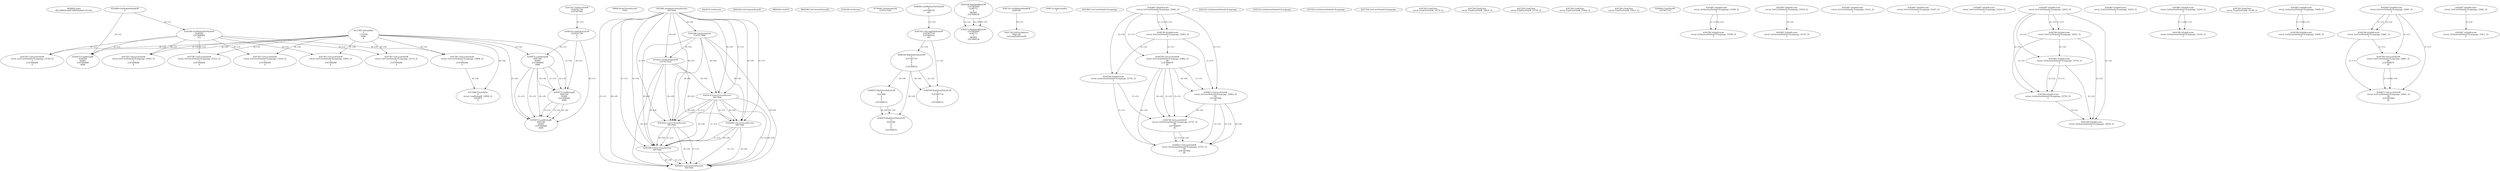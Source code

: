// Global SCDG with merge call
digraph {
	0 [label="6850628.main
00139865dceb9720b03da6af7c25154e"]
	1 [label="4254480.GetModuleHandleW
0"]
	2 [label="6844434.SetThreadLocale
1024"]
	3 [label="4243965.InitializeCriticalSection
6917004"]
	4 [label="4243979.GetVersion
"]
	5 [label="4250188.GetSystemInfo
2147417660"]
	3 -> 5 [label="(0-->0)"]
	6 [label="6844540.GetCommandLineW
"]
	7 [label="4214413.GetStartupInfoW
2147417624"]
	3 -> 7 [label="(0-->0)"]
	5 -> 7 [label="(0-->0)"]
	8 [label="6844560.GetACP
"]
	9 [label="6844580.GetCurrentThreadId
"]
	10 [label="4250204.GetVersion
"]
	11 [label="4276690.GetVersionExW
2147417420"]
	12 [label="4243306.GetModuleFileNameW
4194304
2147408904
522"]
	1 -> 12 [label="(0-->1)"]
	13 [label="4248064.GetModuleFileNameW
0
2147408370
261"]
	14 [label="4215383.VirtualAlloc
0
1310704
4096
4"]
	15 [label="4246338.RegOpenKeyExW
2147483649
4246772
0
983065
2147408236"]
	16 [label="4245741.GetModuleHandleW
4246160"]
	17 [label="4245758.GetProcAddress
9441320
GetLongPathNameW"]
	16 -> 17 [label="(0-->1)"]
	18 [label="4245785.GetLongPathNameW
2147407710
2147406542
261"]
	13 -> 18 [label="(3-->3)"]
	19 [label="4246556.RegQueryValueExW
0
2147407710
0
0
0
2147408232"]
	18 -> 19 [label="(1-->2)"]
	20 [label="4246599.RegQueryValueExW
0
2147407710
0
0
0
2147408232"]
	18 -> 20 [label="(1-->2)"]
	19 -> 20 [label="(2-->2)"]
	19 -> 20 [label="(6-->6)"]
	21 [label="4246722.RegCloseKey
0"]
	22 [label="4247883.GetUserDefaultUILanguage
"]
	23 [label="4245418.EnterCriticalSection
6917004"]
	3 -> 23 [label="(1-->1)"]
	3 -> 23 [label="(0-->0)"]
	5 -> 23 [label="(0-->0)"]
	7 -> 23 [label="(0-->0)"]
	24 [label="4245469.LeaveCriticalSection
6917004"]
	3 -> 24 [label="(1-->1)"]
	23 -> 24 [label="(1-->1)"]
	3 -> 24 [label="(0-->0)"]
	5 -> 24 [label="(0-->0)"]
	7 -> 24 [label="(0-->0)"]
	23 -> 24 [label="(0-->0)"]
	25 [label="4245487.IsValidLocale
retval_GetUserDefaultUILanguage_32862_32
2"]
	26 [label="4244766.IsValidLocale
retval_GetUserDefaultUILanguage_32862_32
2"]
	25 -> 26 [label="(1-->1)"]
	25 -> 26 [label="(2-->2)"]
	27 [label="4244794.GetLocaleInfoW
retval_GetUserDefaultUILanguage_32862_32
89
2147408070
85"]
	25 -> 27 [label="(1-->1)"]
	26 -> 27 [label="(1-->1)"]
	28 [label="4244811.GetLocaleInfoW
retval_GetUserDefaultUILanguage_32862_32
90
2147407900
85"]
	25 -> 28 [label="(1-->1)"]
	26 -> 28 [label="(1-->1)"]
	27 -> 28 [label="(1-->1)"]
	27 -> 28 [label="(4-->4)"]
	29 [label="4245525.GetSystemDefaultUILanguage
"]
	30 [label="4245552.GetSystemDefaultUILanguage
"]
	31 [label="4244766.IsValidLocale
retval_GetSystemDefaultUILanguage_33755_32
2"]
	25 -> 31 [label="(2-->2)"]
	26 -> 31 [label="(2-->2)"]
	32 [label="4244794.GetLocaleInfoW
retval_GetSystemDefaultUILanguage_33755_32
89
2147408070
85"]
	31 -> 32 [label="(1-->1)"]
	27 -> 32 [label="(2-->2)"]
	27 -> 32 [label="(3-->3)"]
	27 -> 32 [label="(4-->4)"]
	28 -> 32 [label="(4-->4)"]
	33 [label="4244811.GetLocaleInfoW
retval_GetSystemDefaultUILanguage_33755_32
90
2147407900
85"]
	31 -> 33 [label="(1-->1)"]
	32 -> 33 [label="(1-->1)"]
	28 -> 33 [label="(2-->2)"]
	28 -> 33 [label="(3-->3)"]
	27 -> 33 [label="(4-->4)"]
	28 -> 33 [label="(4-->4)"]
	32 -> 33 [label="(4-->4)"]
	34 [label="4246635.RegQueryValueExW
0
4247000
0
0
0
2147408232"]
	19 -> 34 [label="(6-->6)"]
	35 [label="4245454.LeaveCriticalSection
6917004"]
	3 -> 35 [label="(1-->1)"]
	23 -> 35 [label="(1-->1)"]
	3 -> 35 [label="(0-->0)"]
	5 -> 35 [label="(0-->0)"]
	7 -> 35 [label="(0-->0)"]
	23 -> 35 [label="(0-->0)"]
	36 [label="4247923.GetSystemDefaultUILanguage
"]
	37 [label="4247558.GetUserDefaultUILanguage
"]
	38 [label="4247567.GetLocaleInfoW
retval_GetUserDefaultUILanguage_33555_32
3
2147408268
4"]
	12 -> 38 [label="(0-->2)"]
	14 -> 38 [label="(4-->4)"]
	39 [label="4247247.FindFirstFileW
3224341740
2147407640"]
	40 [label="4247263.FindClose
retval_FindFirstFileW_33778_32"]
	41 [label="4248145.LoadLibraryExW
3224341740
0
2"]
	39 -> 41 [label="(1-->1)"]
	42 [label="4250073.LoadStringW
9441340
65485
2147409468
4096"]
	41 -> 42 [label="(0-->1)"]
	14 -> 42 [label="(3-->4)"]
	43 [label="4246676.RegQueryValueExW
0
4247000
0
0
0
2147408232"]
	34 -> 43 [label="(2-->2)"]
	19 -> 43 [label="(6-->6)"]
	34 -> 43 [label="(6-->6)"]
	44 [label="4247567.GetLocaleInfoW
retval_GetUserDefaultUILanguage_33806_32
3
2147408268
4"]
	12 -> 44 [label="(0-->2)"]
	14 -> 44 [label="(4-->4)"]
	45 [label="4247263.FindClose
retval_FindFirstFileW_33816_32"]
	46 [label="4215588.VirtualAlloc
0
retval_LoadStringW_33858_32
1052672
4"]
	14 -> 46 [label="(4-->4)"]
	44 -> 46 [label="(4-->4)"]
	47 [label="4247567.GetLocaleInfoW
retval_GetUserDefaultUILanguage_33556_32
3
2147408268
4"]
	12 -> 47 [label="(0-->2)"]
	14 -> 47 [label="(4-->4)"]
	48 [label="4247263.FindClose
retval_FindFirstFileW_33779_32"]
	49 [label="4247567.GetLocaleInfoW
retval_GetUserDefaultUILanguage_33374_32
3
2147408268
4"]
	12 -> 49 [label="(0-->2)"]
	14 -> 49 [label="(4-->4)"]
	50 [label="4247263.FindClose
retval_FindFirstFileW_33444_32"]
	51 [label="4250073.LoadStringW
9441340
65484
2147409468
4096"]
	41 -> 51 [label="(0-->1)"]
	42 -> 51 [label="(1-->1)"]
	42 -> 51 [label="(3-->3)"]
	14 -> 51 [label="(3-->4)"]
	42 -> 51 [label="(4-->4)"]
	52 [label="4247567.GetLocaleInfoW
retval_GetUserDefaultUILanguage_33805_32
3
2147408268
4"]
	12 -> 52 [label="(0-->2)"]
	14 -> 52 [label="(4-->4)"]
	53 [label="4247263.FindClose
retval_FindFirstFileW_33815_32"]
	54 [label="4245683.CharNextW
2147407716"]
	55 [label="4245487.IsValidLocale
retval_GetSystemDefaultUILanguage_33598_32
2"]
	56 [label="4244766.IsValidLocale
retval_GetSystemDefaultUILanguage_33598_32
2"]
	55 -> 56 [label="(1-->1)"]
	55 -> 56 [label="(2-->2)"]
	57 [label="4245580.EnterCriticalSection
6917004"]
	3 -> 57 [label="(1-->1)"]
	23 -> 57 [label="(1-->1)"]
	24 -> 57 [label="(1-->1)"]
	35 -> 57 [label="(1-->1)"]
	3 -> 57 [label="(0-->0)"]
	5 -> 57 [label="(0-->0)"]
	7 -> 57 [label="(0-->0)"]
	23 -> 57 [label="(0-->0)"]
	24 -> 57 [label="(0-->0)"]
	35 -> 57 [label="(0-->0)"]
	58 [label="4245621.LeaveCriticalSection
6917004"]
	3 -> 58 [label="(1-->1)"]
	23 -> 58 [label="(1-->1)"]
	24 -> 58 [label="(1-->1)"]
	35 -> 58 [label="(1-->1)"]
	57 -> 58 [label="(1-->1)"]
	3 -> 58 [label="(0-->0)"]
	5 -> 58 [label="(0-->0)"]
	7 -> 58 [label="(0-->0)"]
	23 -> 58 [label="(0-->0)"]
	24 -> 58 [label="(0-->0)"]
	35 -> 58 [label="(0-->0)"]
	57 -> 58 [label="(0-->0)"]
	59 [label="4247567.GetLocaleInfoW
retval_GetUserDefaultUILanguage_33945_32
3
2147408268
4"]
	12 -> 59 [label="(0-->2)"]
	14 -> 59 [label="(4-->4)"]
	60 [label="4250073.LoadStringW
4194304
65485
2147409468
4096"]
	1 -> 60 [label="(0-->1)"]
	12 -> 60 [label="(1-->1)"]
	14 -> 60 [label="(3-->4)"]
	61 [label="4245487.IsValidLocale
retval_GetUserDefaultUILanguage_32934_32
2"]
	62 [label="4245487.IsValidLocale
retval_GetSystemDefaultUILanguage_33155_32
2"]
	61 -> 62 [label="(2-->2)"]
	63 [label="4245487.IsValidLocale
retval_GetUserDefaultUILanguage_33222_32
2"]
	64 [label="4245487.IsValidLocale
retval_GetUserDefaultUILanguage_33223_32
2"]
	65 [label="4246372.RegOpenKeyExW
2147483650
4246772
0
983065
2147408236"]
	15 -> 65 [label="(2-->2)"]
	15 -> 65 [label="(4-->4)"]
	15 -> 65 [label="(5-->5)"]
	66 [label="4245487.IsValidLocale
retval_GetUserDefaultUILanguage_33224_32
2"]
	67 [label="4245487.IsValidLocale
retval_GetUserDefaultUILanguage_32932_32
2"]
	68 [label="4245487.IsValidLocale
retval_GetUserDefaultUILanguage_32933_32
2"]
	69 [label="4244766.IsValidLocale
retval_GetUserDefaultUILanguage_32932_32
2"]
	67 -> 69 [label="(1-->1)"]
	67 -> 69 [label="(2-->2)"]
	70 [label="4245487.IsValidLocale
retval_GetSystemDefaultUILanguage_33750_32
2"]
	67 -> 70 [label="(2-->2)"]
	69 -> 70 [label="(2-->2)"]
	71 [label="4244766.IsValidLocale
retval_GetSystemDefaultUILanguage_33750_32
2"]
	70 -> 71 [label="(1-->1)"]
	67 -> 71 [label="(2-->2)"]
	69 -> 71 [label="(2-->2)"]
	70 -> 71 [label="(2-->2)"]
	72 [label="4244766.IsValidLocale
retval_GetSystemDefaultUILanguage_34078_32
2"]
	67 -> 72 [label="(2-->2)"]
	69 -> 72 [label="(2-->2)"]
	70 -> 72 [label="(2-->2)"]
	71 -> 72 [label="(2-->2)"]
	73 [label="4250073.LoadStringW
9441340
65483
2147409468
4096"]
	41 -> 73 [label="(0-->1)"]
	42 -> 73 [label="(1-->1)"]
	51 -> 73 [label="(1-->1)"]
	42 -> 73 [label="(3-->3)"]
	51 -> 73 [label="(3-->3)"]
	14 -> 73 [label="(3-->4)"]
	42 -> 73 [label="(4-->4)"]
	51 -> 73 [label="(4-->4)"]
	74 [label="4245487.IsValidLocale
retval_GetSystemDefaultUILanguage_33354_32
2"]
	75 [label="4244766.IsValidLocale
retval_GetSystemDefaultUILanguage_33354_32
2"]
	74 -> 75 [label="(1-->1)"]
	74 -> 75 [label="(2-->2)"]
	76 [label="4247567.GetLocaleInfoW
retval_GetUserDefaultUILanguage_33789_32
3
2147408268
4"]
	12 -> 76 [label="(0-->2)"]
	14 -> 76 [label="(4-->4)"]
	77 [label="4247263.FindClose
retval_FindFirstFileW_33799_32"]
	78 [label="4245487.IsValidLocale
retval_GetSystemDefaultUILanguage_33409_32
2"]
	79 [label="4244766.IsValidLocale
retval_GetSystemDefaultUILanguage_33409_32
2"]
	78 -> 79 [label="(1-->1)"]
	78 -> 79 [label="(2-->2)"]
	80 [label="4245487.IsValidLocale
retval_GetUserDefaultUILanguage_32861_32
2"]
	81 [label="4244766.IsValidLocale
retval_GetUserDefaultUILanguage_32861_32
2"]
	80 -> 81 [label="(1-->1)"]
	80 -> 81 [label="(2-->2)"]
	82 [label="4244794.GetLocaleInfoW
retval_GetUserDefaultUILanguage_32861_32
89
2147408070
85"]
	80 -> 82 [label="(1-->1)"]
	81 -> 82 [label="(1-->1)"]
	83 [label="4244811.GetLocaleInfoW
retval_GetUserDefaultUILanguage_32861_32
90
2147407900
85"]
	80 -> 83 [label="(1-->1)"]
	81 -> 83 [label="(1-->1)"]
	82 -> 83 [label="(1-->1)"]
	82 -> 83 [label="(4-->4)"]
	84 [label="4245487.IsValidLocale
retval_GetUserDefaultUILanguage_33002_32
2"]
	85 [label="4245487.IsValidLocale
retval_GetSystemDefaultUILanguage_33411_32
2"]
	84 -> 85 [label="(2-->2)"]
}
